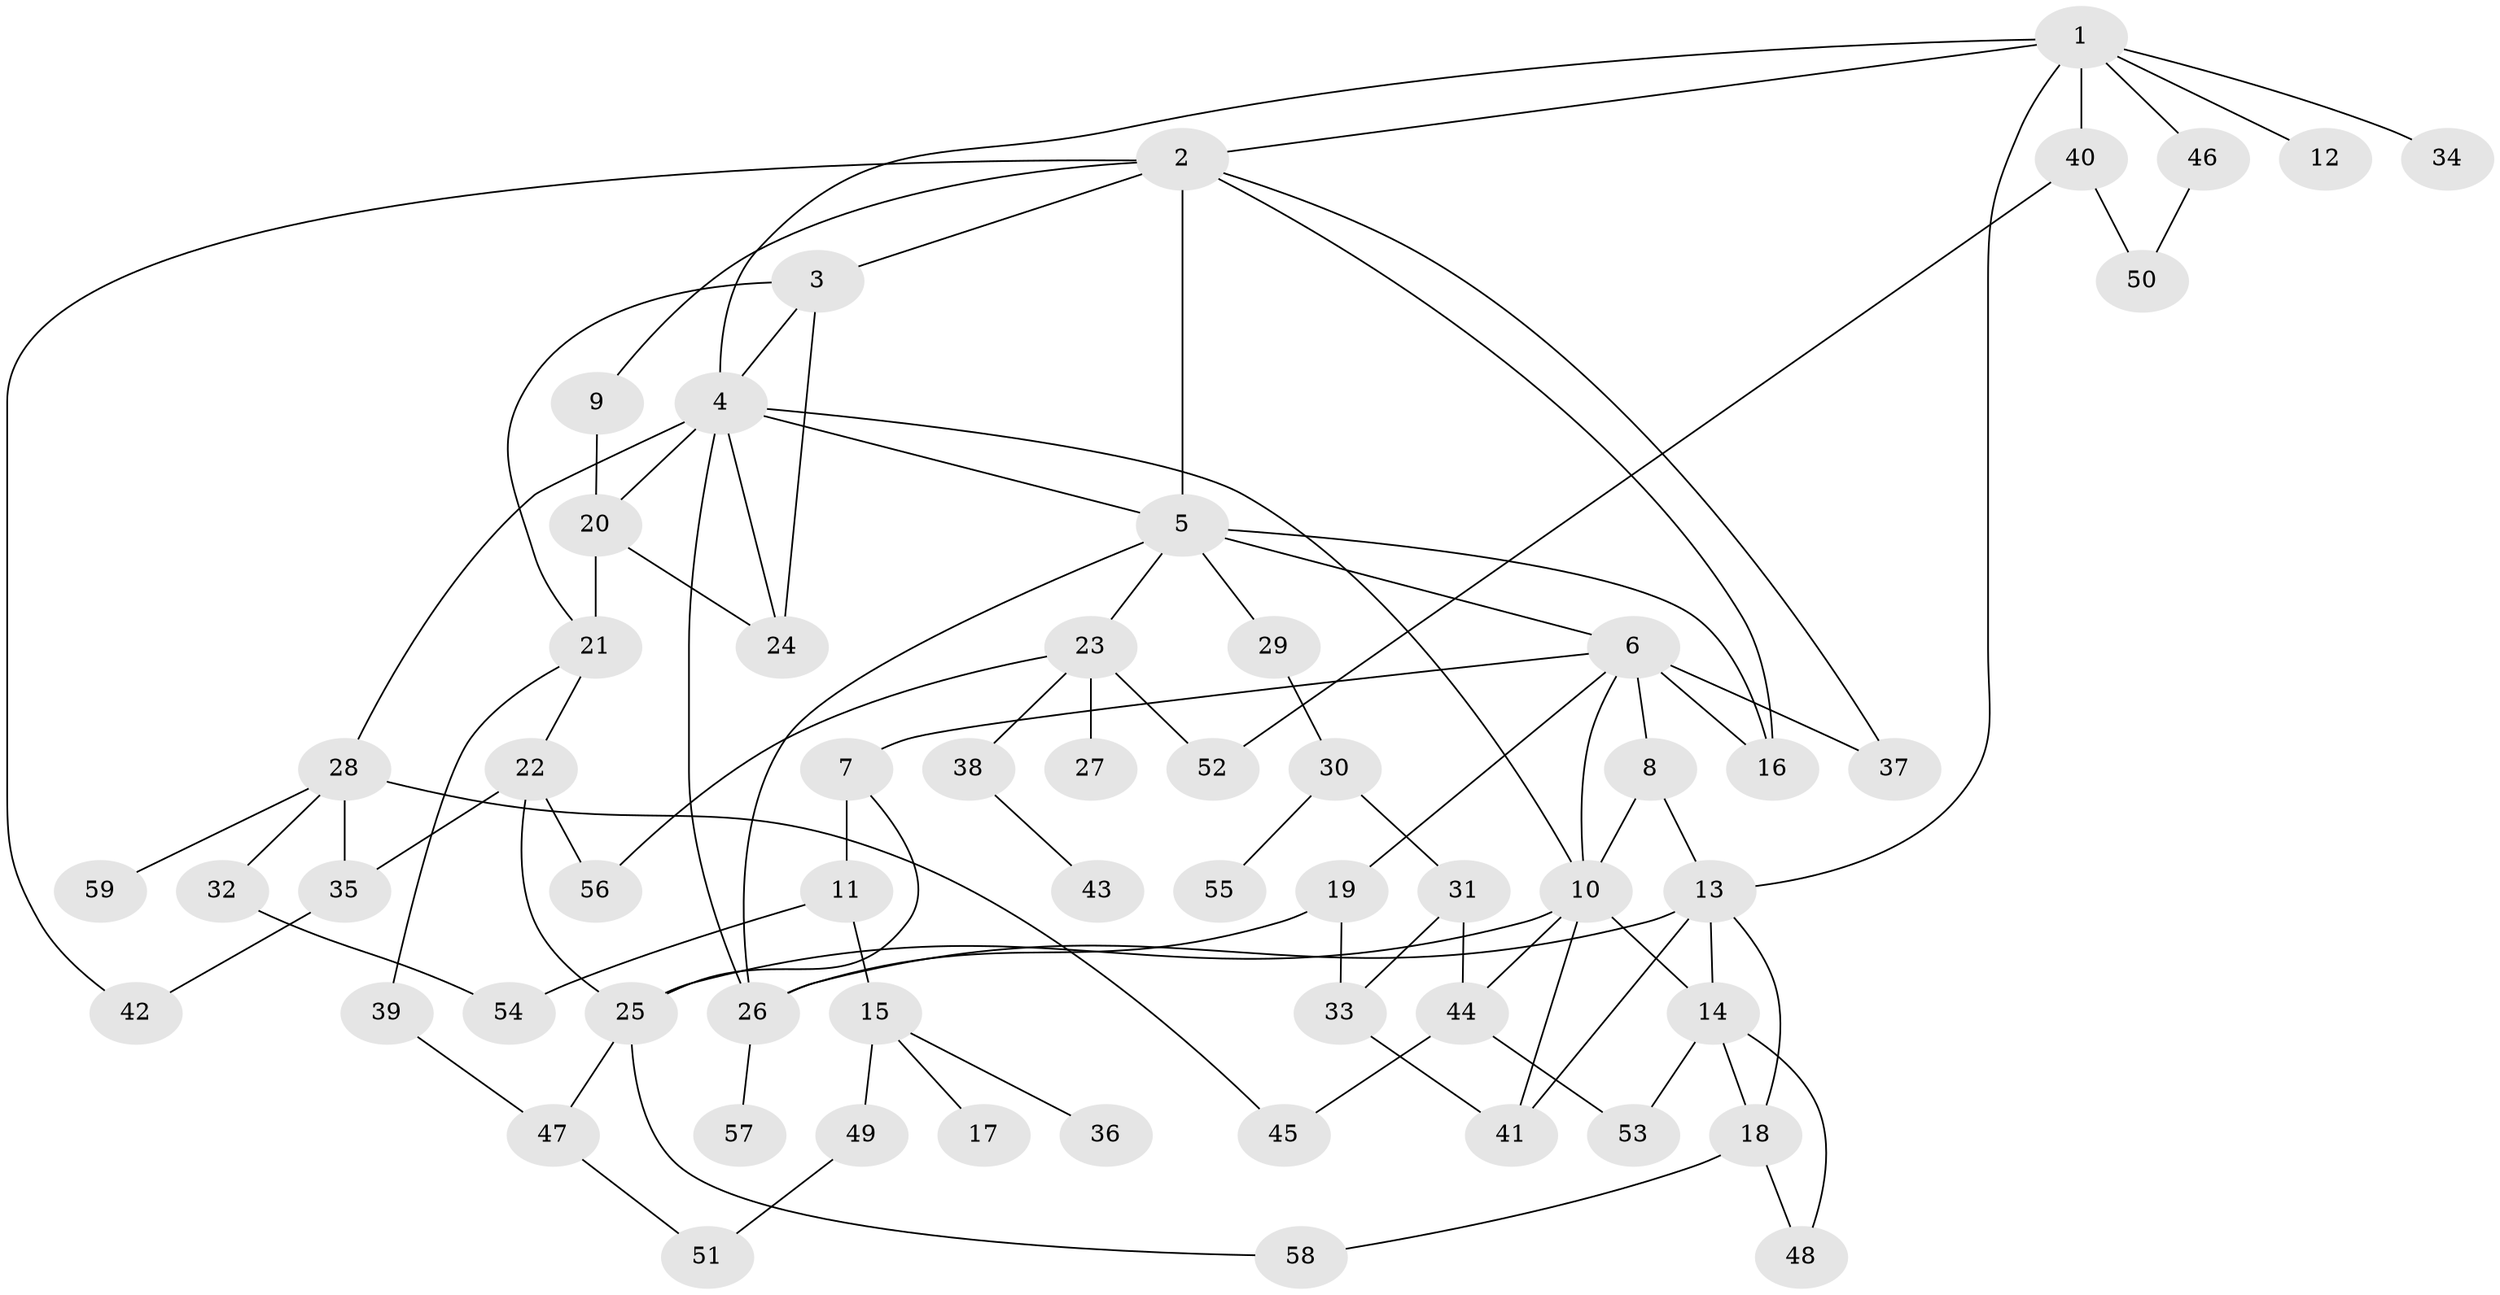 // original degree distribution, {8: 0.02564102564102564, 4: 0.07692307692307693, 2: 0.3333333333333333, 5: 0.042735042735042736, 7: 0.008547008547008548, 3: 0.23076923076923078, 9: 0.008547008547008548, 6: 0.03418803418803419, 1: 0.23931623931623933}
// Generated by graph-tools (version 1.1) at 2025/49/03/04/25 22:49:02]
// undirected, 59 vertices, 93 edges
graph export_dot {
  node [color=gray90,style=filled];
  1;
  2;
  3;
  4;
  5;
  6;
  7;
  8;
  9;
  10;
  11;
  12;
  13;
  14;
  15;
  16;
  17;
  18;
  19;
  20;
  21;
  22;
  23;
  24;
  25;
  26;
  27;
  28;
  29;
  30;
  31;
  32;
  33;
  34;
  35;
  36;
  37;
  38;
  39;
  40;
  41;
  42;
  43;
  44;
  45;
  46;
  47;
  48;
  49;
  50;
  51;
  52;
  53;
  54;
  55;
  56;
  57;
  58;
  59;
  1 -- 2 [weight=1.0];
  1 -- 4 [weight=1.0];
  1 -- 12 [weight=1.0];
  1 -- 13 [weight=1.0];
  1 -- 34 [weight=1.0];
  1 -- 40 [weight=1.0];
  1 -- 46 [weight=1.0];
  2 -- 3 [weight=1.0];
  2 -- 5 [weight=1.0];
  2 -- 9 [weight=1.0];
  2 -- 16 [weight=1.0];
  2 -- 37 [weight=1.0];
  2 -- 42 [weight=1.0];
  3 -- 4 [weight=1.0];
  3 -- 21 [weight=2.0];
  3 -- 24 [weight=1.0];
  4 -- 5 [weight=1.0];
  4 -- 10 [weight=1.0];
  4 -- 20 [weight=1.0];
  4 -- 24 [weight=1.0];
  4 -- 26 [weight=1.0];
  4 -- 28 [weight=1.0];
  5 -- 6 [weight=1.0];
  5 -- 16 [weight=1.0];
  5 -- 23 [weight=1.0];
  5 -- 26 [weight=1.0];
  5 -- 29 [weight=1.0];
  6 -- 7 [weight=1.0];
  6 -- 8 [weight=1.0];
  6 -- 10 [weight=1.0];
  6 -- 16 [weight=1.0];
  6 -- 19 [weight=1.0];
  6 -- 37 [weight=1.0];
  7 -- 11 [weight=1.0];
  7 -- 25 [weight=1.0];
  8 -- 10 [weight=1.0];
  8 -- 13 [weight=1.0];
  9 -- 20 [weight=1.0];
  10 -- 14 [weight=2.0];
  10 -- 25 [weight=1.0];
  10 -- 41 [weight=1.0];
  10 -- 44 [weight=1.0];
  11 -- 15 [weight=1.0];
  11 -- 54 [weight=1.0];
  13 -- 14 [weight=2.0];
  13 -- 18 [weight=1.0];
  13 -- 26 [weight=1.0];
  13 -- 41 [weight=2.0];
  14 -- 18 [weight=1.0];
  14 -- 48 [weight=1.0];
  14 -- 53 [weight=1.0];
  15 -- 17 [weight=1.0];
  15 -- 36 [weight=1.0];
  15 -- 49 [weight=1.0];
  18 -- 48 [weight=1.0];
  18 -- 58 [weight=1.0];
  19 -- 26 [weight=1.0];
  19 -- 33 [weight=1.0];
  20 -- 21 [weight=2.0];
  20 -- 24 [weight=1.0];
  21 -- 22 [weight=1.0];
  21 -- 39 [weight=1.0];
  22 -- 25 [weight=1.0];
  22 -- 35 [weight=1.0];
  22 -- 56 [weight=1.0];
  23 -- 27 [weight=1.0];
  23 -- 38 [weight=1.0];
  23 -- 52 [weight=1.0];
  23 -- 56 [weight=1.0];
  25 -- 47 [weight=1.0];
  25 -- 58 [weight=1.0];
  26 -- 57 [weight=1.0];
  28 -- 32 [weight=1.0];
  28 -- 35 [weight=1.0];
  28 -- 45 [weight=1.0];
  28 -- 59 [weight=1.0];
  29 -- 30 [weight=1.0];
  30 -- 31 [weight=1.0];
  30 -- 55 [weight=1.0];
  31 -- 33 [weight=1.0];
  31 -- 44 [weight=1.0];
  32 -- 54 [weight=1.0];
  33 -- 41 [weight=1.0];
  35 -- 42 [weight=1.0];
  38 -- 43 [weight=1.0];
  39 -- 47 [weight=1.0];
  40 -- 50 [weight=1.0];
  40 -- 52 [weight=1.0];
  44 -- 45 [weight=1.0];
  44 -- 53 [weight=1.0];
  46 -- 50 [weight=1.0];
  47 -- 51 [weight=1.0];
  49 -- 51 [weight=1.0];
}
